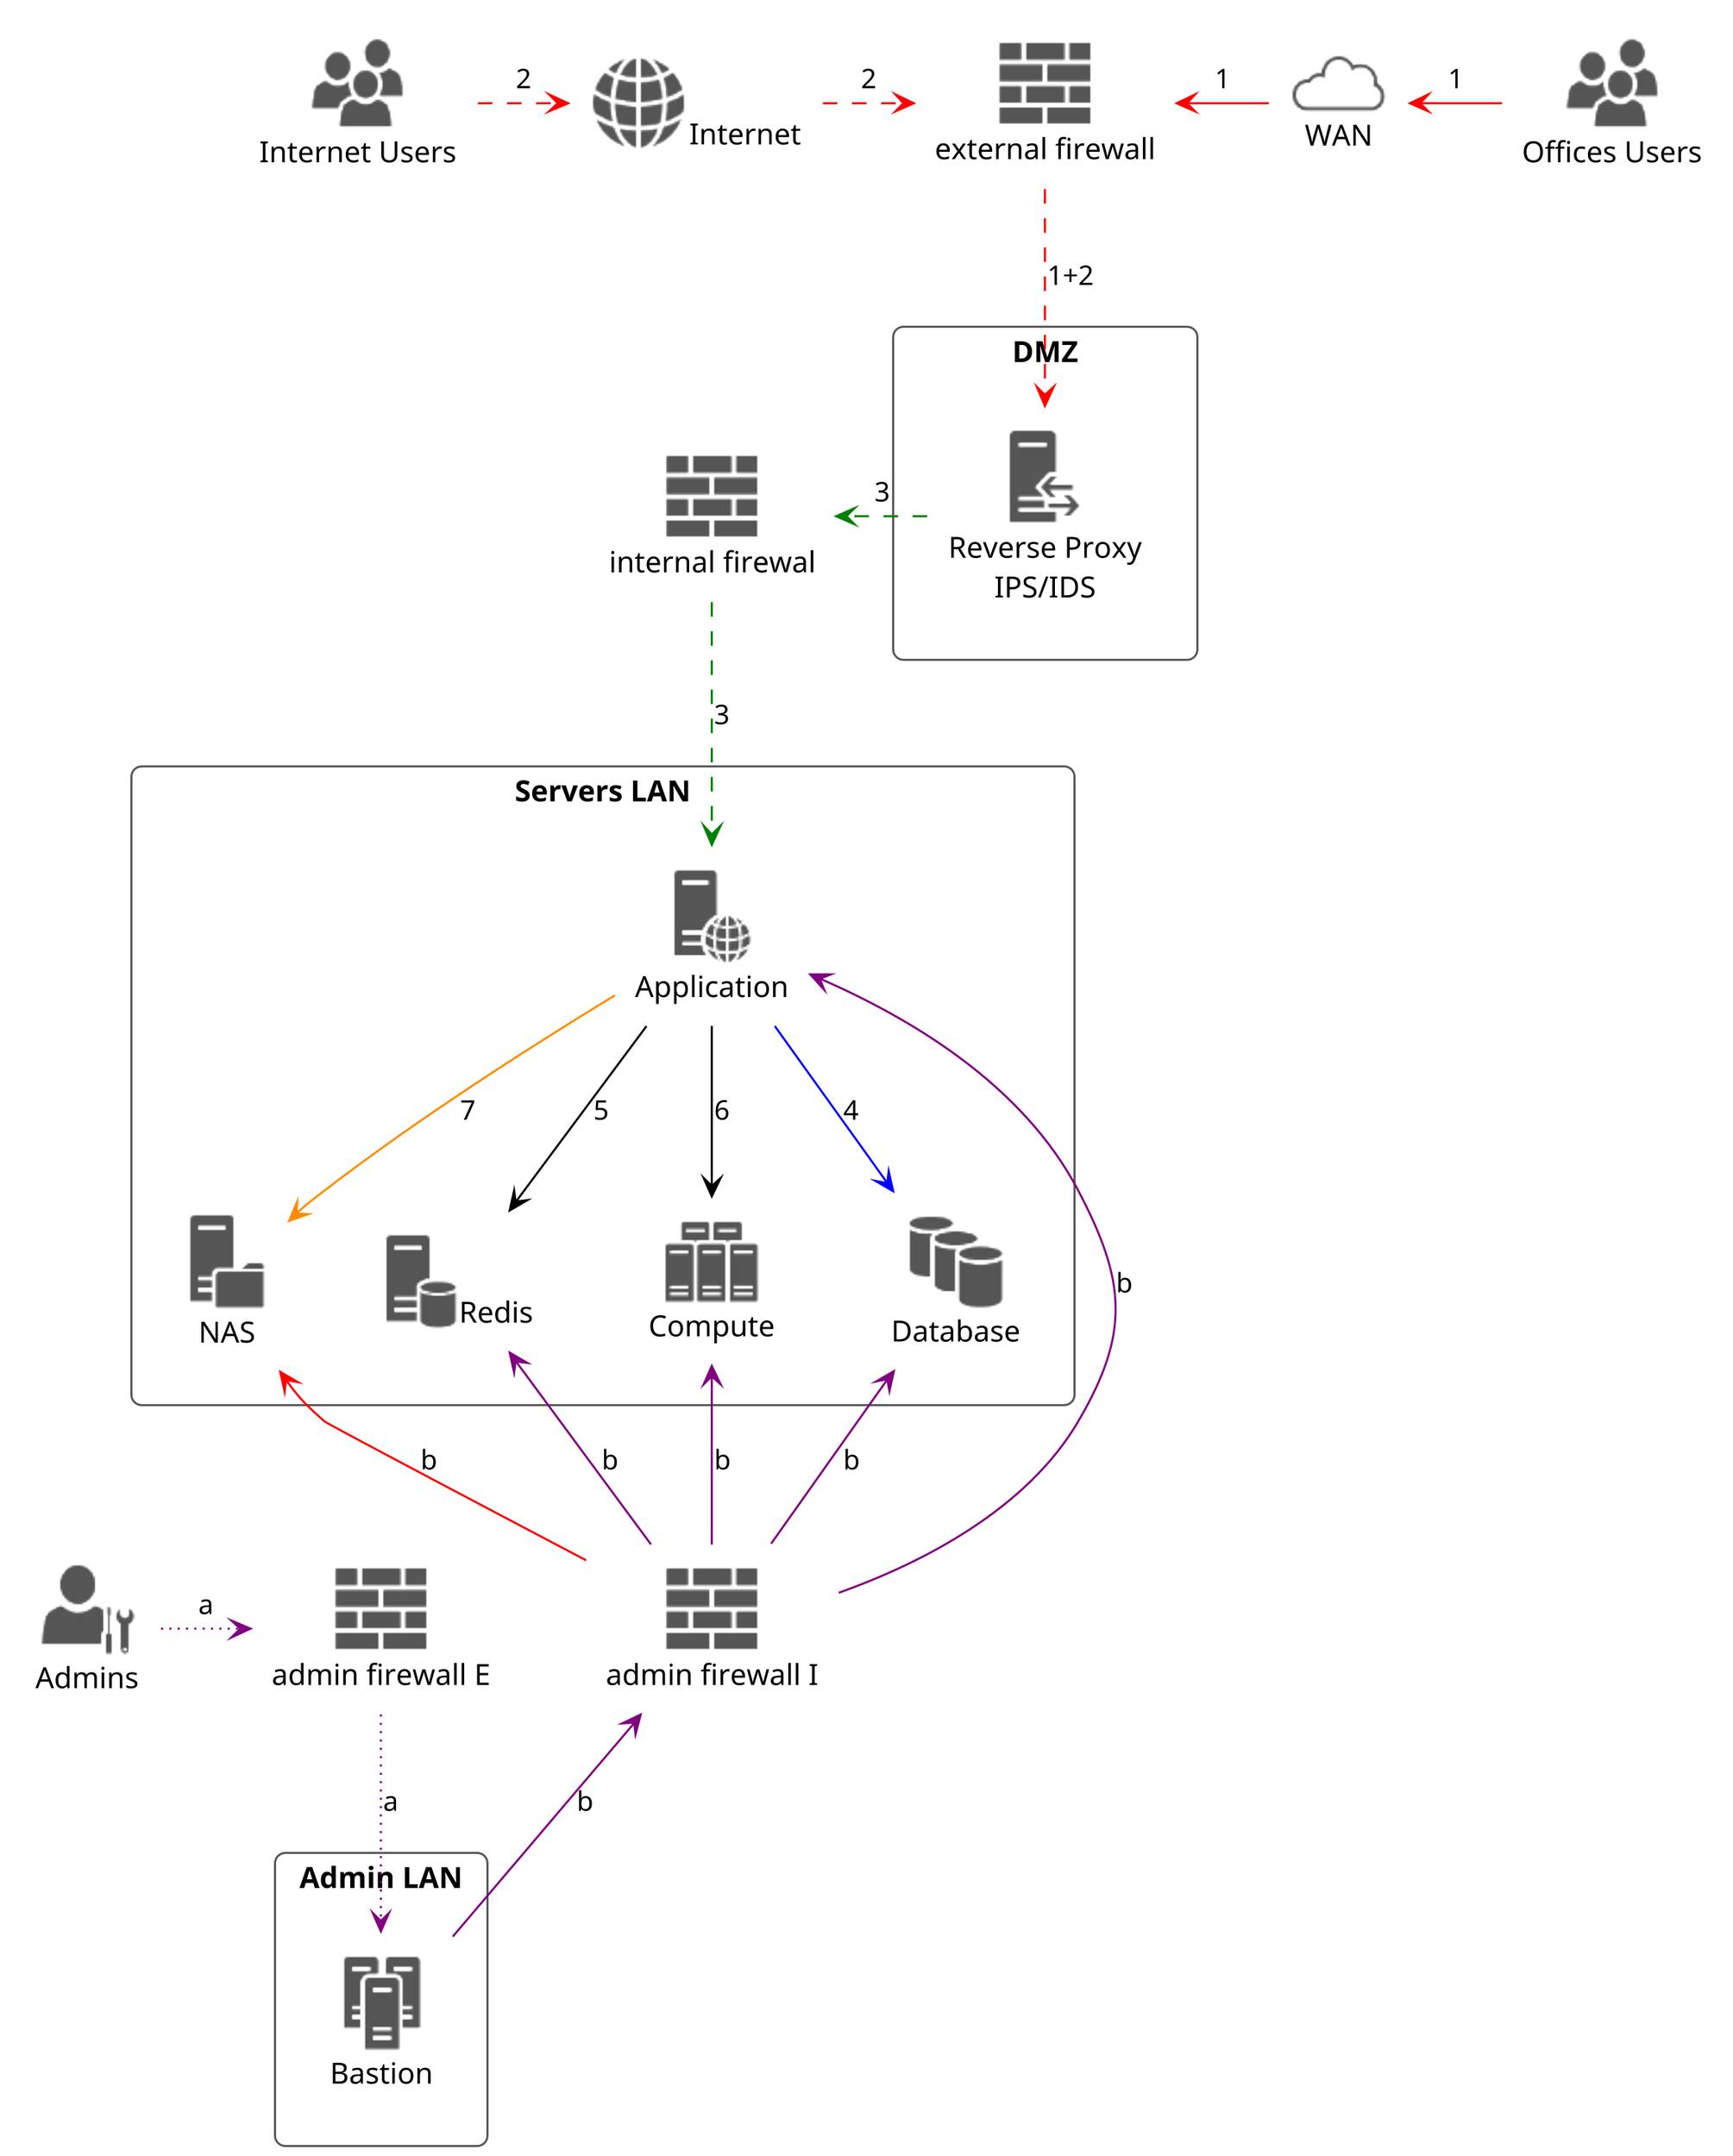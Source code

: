 @startuml
scale 0.9
skinparam defaultFontName Calibri
!include <office/Concepts/firewall>
!include <office/Servers/server_generic>
!include <office/Servers/server_farm>
!include <office/Servers/cluster_server>
!include <cloudinsight/docker>
!include <office/Servers/reverse_proxy>
!include <office/Users/users>
!include <office/Clouds/cloud>
!include <office/Servers/database_server>
!include <office/Concepts/globe_internet>
!include <office/Databases/database_availability_group>
!include <office/Servers/web_server>
!include <office/Users/administrator>
!include <office/Servers/file_server>

hide stereotype


skinparam {
    ArrowColor<< https >> Red
    ArrowColor<< http >> Green
    ArrowColor<< ssh >> Purple
    ArrowColor<< nfs >> DarkOrange
    ArrowColor<< jdbc >> Blue
    ArrowColor<< flow >> Black
    DefaultTextAlignment center
    BackgroundColor White
    shadowing false
    RoundCorner 10
    dpi 300
}

skinparam rectangle {
    BackgroundColor transparent
    BorderColor #ffffff

    BorderColor<< groupe >> #888888
    BorderColor<< dmz >> #555555 
}



rectangle DMZ << dmz >> {
    rectangle "<$reverse_proxy>\nReverse Proxy\nIPS/IDS" << serveur >> as ReverseProxy
}

rectangle "Servers LAN"  << dmz >>  as lan {
    rectangle "<$web_server>\nApplication" as App
    rectangle "<$database_server>Redis"  as redis
    rectangle "<$server_farm>\nCompute"  as hpc
    rectangle "<$database_availability_group>\nDatabase"  as db
    rectangle "<$file_server>\nNAS"  as nas
}

rectangle "Admin LAN"  << dmz >>  as adminlan {
    rectangle "<$cluster_server>\nBastion" as bastion
}

rectangle "<$firewall>\nexternal firewall"   as fwe
rectangle "<$firewall>\ninternal firewal" as fwi
rectangle "<$firewall>\nadmin firewall E"  as fwa
rectangle "<$firewall>\nadmin firewall I"  as fwai


rectangle "<$users>\nInternet Users"  as users
rectangle "<$users>\nOffices Users"  as office

rectangle "<$globe_internet>Internet" as internet
rectangle "<$cloud>\nWAN"  as wan

rectangle "<$administrator>\nAdmins" as Admins

'user flow'
users .> internet << https >> : 2
internet .> fwe << https >>: 2

office -l-> wan << https >> : 1 
wan -l-> fwe << https >> : 1 

fwe ..> ReverseProxy << https >> : "1+2"

ReverseProxy .> fwi << http >> : 3
fwi ..> App << http >> : 3

'app flows'
App --> db << jdbc >> : 4 
App --> hpc << flow >> : 6
App --> redis << flow >> : 5
App --> nas << nfs >>  : 7

'admin flows'
Admins ~> fwa << ssh >> : a 
fwa ~> bastion << ssh >> : a
Admins -[hidden]-> bastion << ssh >>
bastion -u-> fwai << ssh >> : b
fwai -u-> App << ssh >> : b
fwai -u-> db << ssh >> : b
fwai -u-> hpc << ssh >> : b
fwai -u-> redis << ssh >> : b
fwai -u-> nas << https >> : b

@enduml